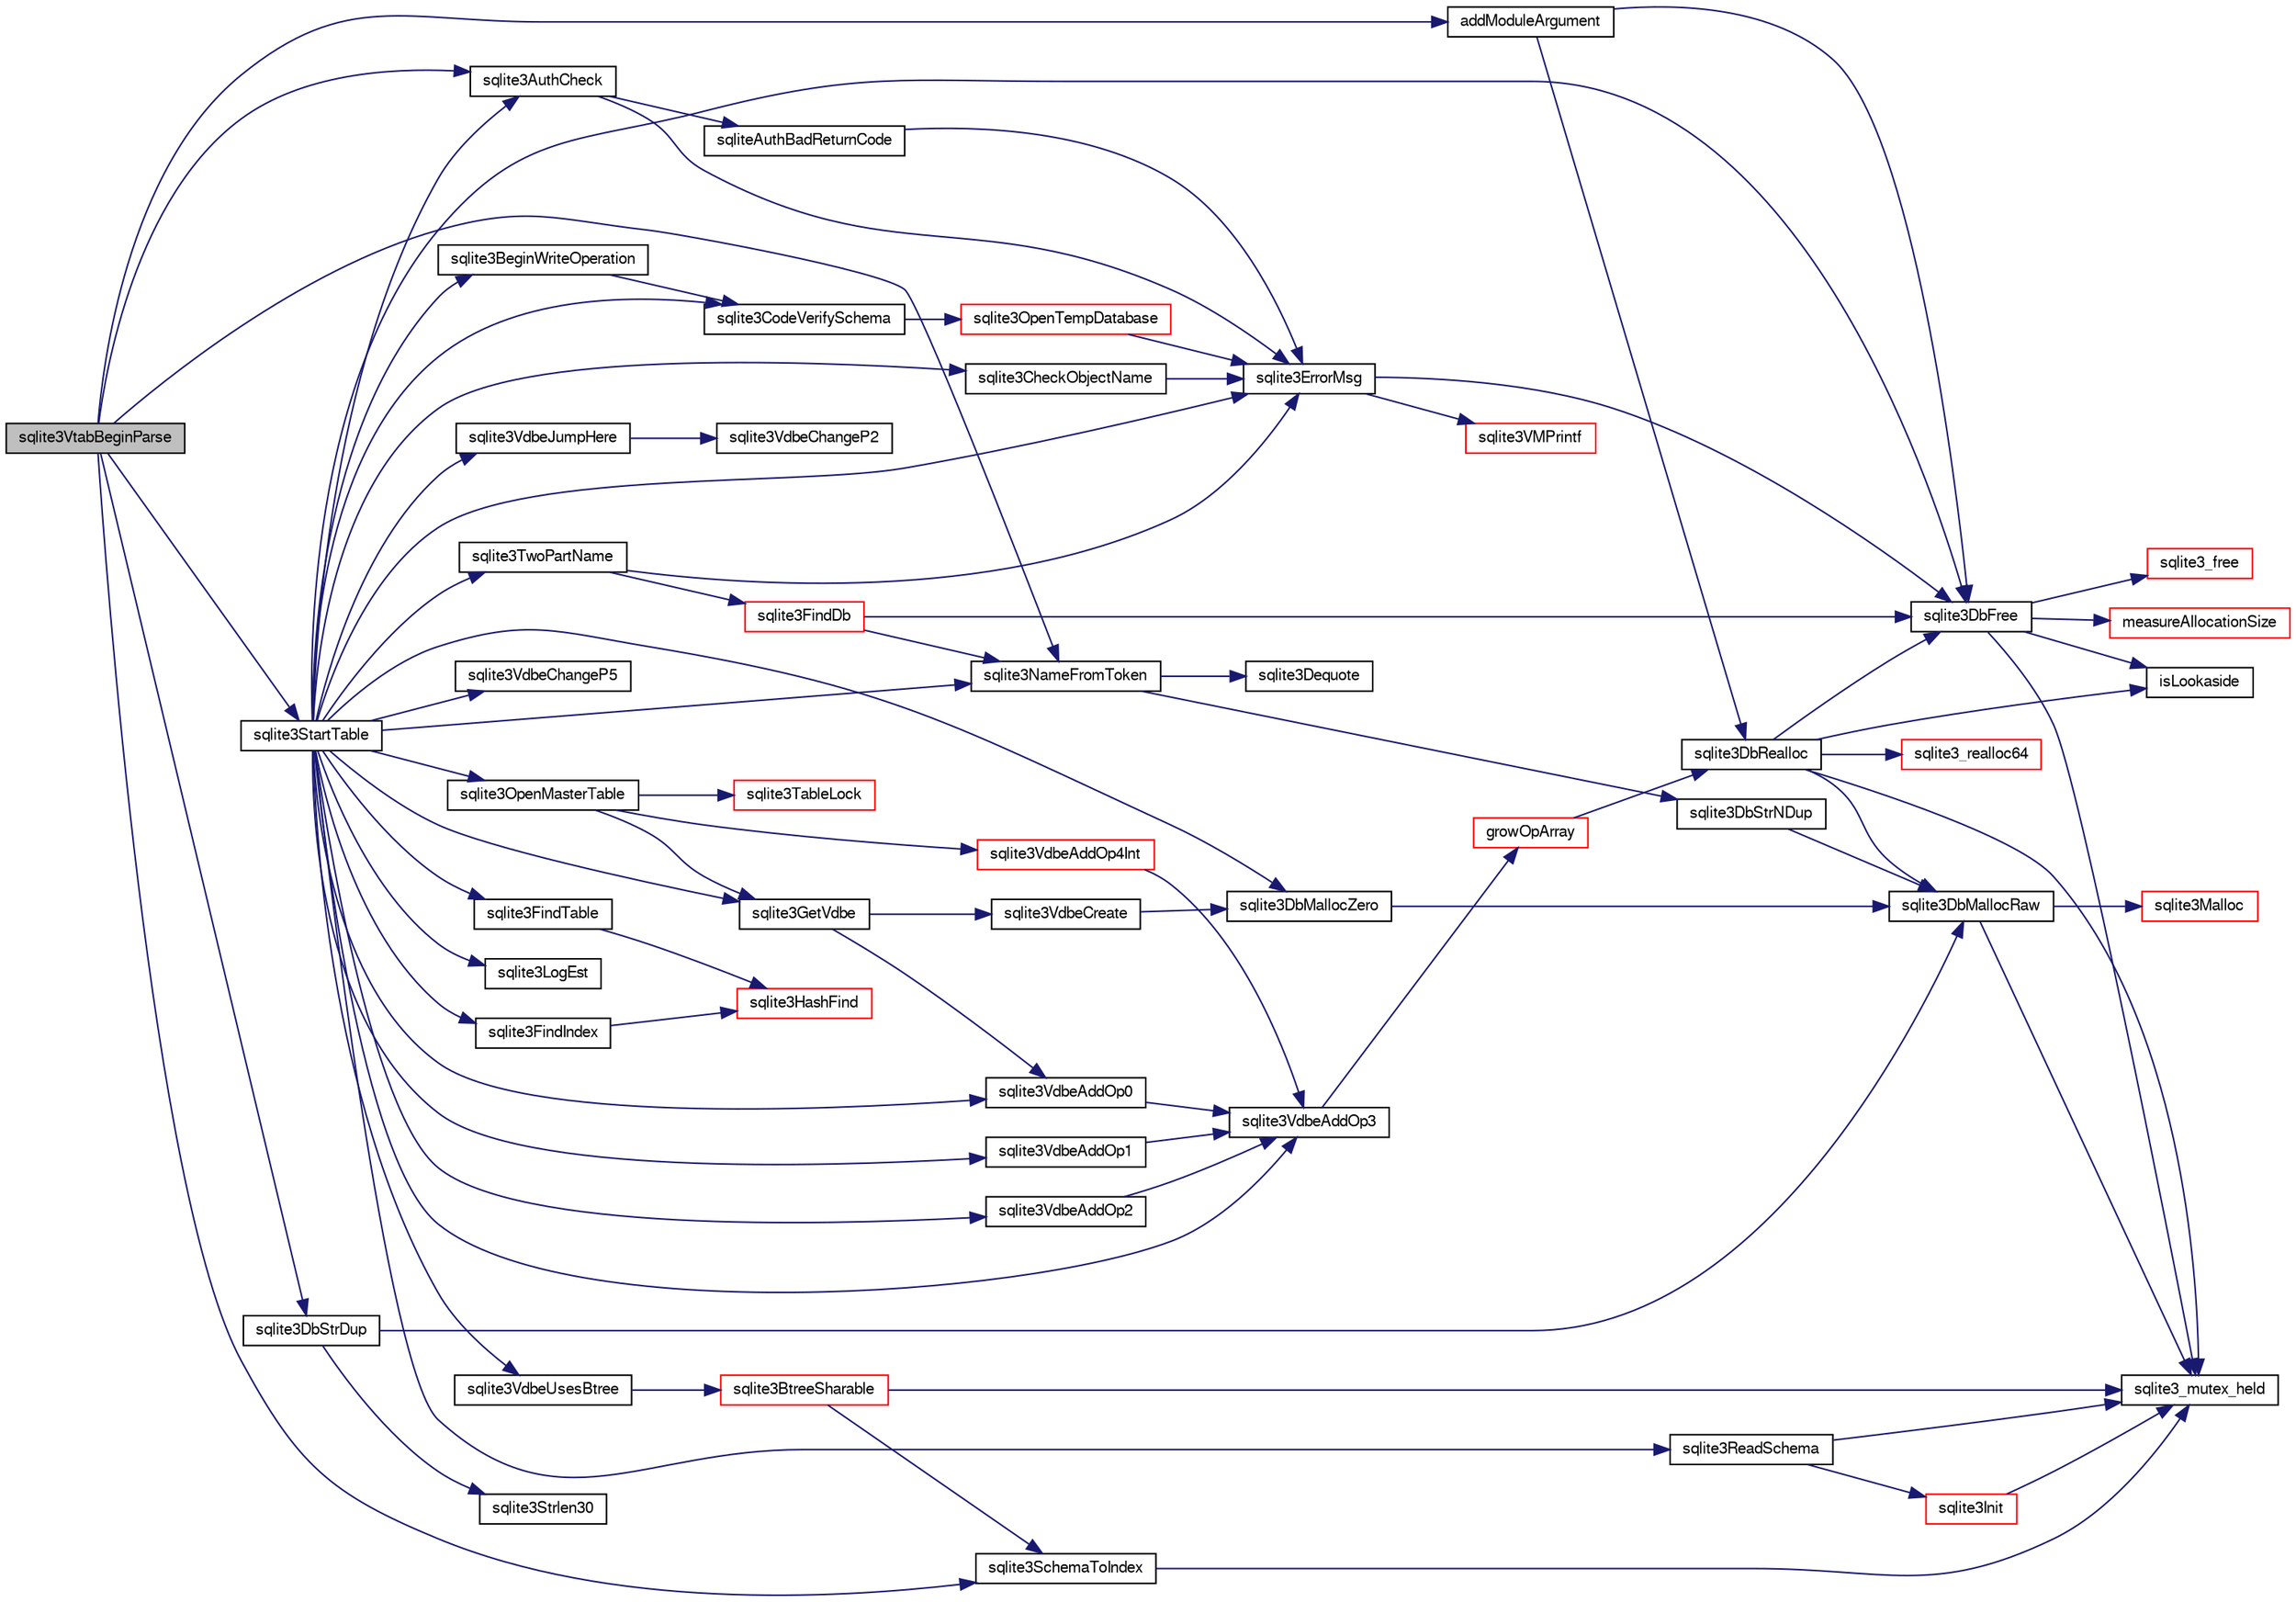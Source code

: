 digraph "sqlite3VtabBeginParse"
{
  edge [fontname="FreeSans",fontsize="10",labelfontname="FreeSans",labelfontsize="10"];
  node [fontname="FreeSans",fontsize="10",shape=record];
  rankdir="LR";
  Node800574 [label="sqlite3VtabBeginParse",height=0.2,width=0.4,color="black", fillcolor="grey75", style="filled", fontcolor="black"];
  Node800574 -> Node800575 [color="midnightblue",fontsize="10",style="solid",fontname="FreeSans"];
  Node800575 [label="sqlite3StartTable",height=0.2,width=0.4,color="black", fillcolor="white", style="filled",URL="$sqlite3_8c.html#af49b4395f39d9078a0dda2484c183012"];
  Node800575 -> Node800576 [color="midnightblue",fontsize="10",style="solid",fontname="FreeSans"];
  Node800576 [label="sqlite3TwoPartName",height=0.2,width=0.4,color="black", fillcolor="white", style="filled",URL="$sqlite3_8c.html#a49a9958462ebca9ad2acda672c8a6357"];
  Node800576 -> Node800577 [color="midnightblue",fontsize="10",style="solid",fontname="FreeSans"];
  Node800577 [label="sqlite3ErrorMsg",height=0.2,width=0.4,color="black", fillcolor="white", style="filled",URL="$sqlite3_8c.html#aee2798e173651adae0f9c85469f3457d"];
  Node800577 -> Node800578 [color="midnightblue",fontsize="10",style="solid",fontname="FreeSans"];
  Node800578 [label="sqlite3VMPrintf",height=0.2,width=0.4,color="red", fillcolor="white", style="filled",URL="$sqlite3_8c.html#a05535d0982ef06fbc2ee8195ebbae689"];
  Node800577 -> Node800586 [color="midnightblue",fontsize="10",style="solid",fontname="FreeSans"];
  Node800586 [label="sqlite3DbFree",height=0.2,width=0.4,color="black", fillcolor="white", style="filled",URL="$sqlite3_8c.html#ac70ab821a6607b4a1b909582dc37a069"];
  Node800586 -> Node800587 [color="midnightblue",fontsize="10",style="solid",fontname="FreeSans"];
  Node800587 [label="sqlite3_mutex_held",height=0.2,width=0.4,color="black", fillcolor="white", style="filled",URL="$sqlite3_8c.html#acf77da68932b6bc163c5e68547ecc3e7"];
  Node800586 -> Node800588 [color="midnightblue",fontsize="10",style="solid",fontname="FreeSans"];
  Node800588 [label="measureAllocationSize",height=0.2,width=0.4,color="red", fillcolor="white", style="filled",URL="$sqlite3_8c.html#a45731e644a22fdb756e2b6337224217a"];
  Node800586 -> Node800591 [color="midnightblue",fontsize="10",style="solid",fontname="FreeSans"];
  Node800591 [label="isLookaside",height=0.2,width=0.4,color="black", fillcolor="white", style="filled",URL="$sqlite3_8c.html#a770fa05ff9717b75e16f4d968a77b897"];
  Node800586 -> Node800592 [color="midnightblue",fontsize="10",style="solid",fontname="FreeSans"];
  Node800592 [label="sqlite3_free",height=0.2,width=0.4,color="red", fillcolor="white", style="filled",URL="$sqlite3_8c.html#a6552349e36a8a691af5487999ab09519"];
  Node800576 -> Node800860 [color="midnightblue",fontsize="10",style="solid",fontname="FreeSans"];
  Node800860 [label="sqlite3FindDb",height=0.2,width=0.4,color="red", fillcolor="white", style="filled",URL="$sqlite3_8c.html#aa24a00ff02dcb0883436718a1226d295"];
  Node800860 -> Node800861 [color="midnightblue",fontsize="10",style="solid",fontname="FreeSans"];
  Node800861 [label="sqlite3NameFromToken",height=0.2,width=0.4,color="black", fillcolor="white", style="filled",URL="$sqlite3_8c.html#a6ba4248ee912d7f5a7a898c5ae46e808"];
  Node800861 -> Node800845 [color="midnightblue",fontsize="10",style="solid",fontname="FreeSans"];
  Node800845 [label="sqlite3DbStrNDup",height=0.2,width=0.4,color="black", fillcolor="white", style="filled",URL="$sqlite3_8c.html#a48e8c757f70cba60fe83ce00ad8de713"];
  Node800845 -> Node800598 [color="midnightblue",fontsize="10",style="solid",fontname="FreeSans"];
  Node800598 [label="sqlite3DbMallocRaw",height=0.2,width=0.4,color="black", fillcolor="white", style="filled",URL="$sqlite3_8c.html#abbe8be0cf7175e11ddc3e2218fad924e"];
  Node800598 -> Node800587 [color="midnightblue",fontsize="10",style="solid",fontname="FreeSans"];
  Node800598 -> Node800599 [color="midnightblue",fontsize="10",style="solid",fontname="FreeSans"];
  Node800599 [label="sqlite3Malloc",height=0.2,width=0.4,color="red", fillcolor="white", style="filled",URL="$sqlite3_8c.html#a361a2eaa846b1885f123abe46f5d8b2b"];
  Node800861 -> Node800846 [color="midnightblue",fontsize="10",style="solid",fontname="FreeSans"];
  Node800846 [label="sqlite3Dequote",height=0.2,width=0.4,color="black", fillcolor="white", style="filled",URL="$sqlite3_8c.html#a7b0ccb71d60de662cbb09755454dee5d"];
  Node800860 -> Node800586 [color="midnightblue",fontsize="10",style="solid",fontname="FreeSans"];
  Node800575 -> Node800577 [color="midnightblue",fontsize="10",style="solid",fontname="FreeSans"];
  Node800575 -> Node800861 [color="midnightblue",fontsize="10",style="solid",fontname="FreeSans"];
  Node800575 -> Node800863 [color="midnightblue",fontsize="10",style="solid",fontname="FreeSans"];
  Node800863 [label="sqlite3CheckObjectName",height=0.2,width=0.4,color="black", fillcolor="white", style="filled",URL="$sqlite3_8c.html#a28c91f6ea4120126e5af1e807593aaf9"];
  Node800863 -> Node800577 [color="midnightblue",fontsize="10",style="solid",fontname="FreeSans"];
  Node800575 -> Node800864 [color="midnightblue",fontsize="10",style="solid",fontname="FreeSans"];
  Node800864 [label="sqlite3AuthCheck",height=0.2,width=0.4,color="black", fillcolor="white", style="filled",URL="$sqlite3_8c.html#a83c75b8b7aa1c35301005be7ff1a8582"];
  Node800864 -> Node800577 [color="midnightblue",fontsize="10",style="solid",fontname="FreeSans"];
  Node800864 -> Node800865 [color="midnightblue",fontsize="10",style="solid",fontname="FreeSans"];
  Node800865 [label="sqliteAuthBadReturnCode",height=0.2,width=0.4,color="black", fillcolor="white", style="filled",URL="$sqlite3_8c.html#ad8fdda3ef346903a89e24dd825642bc1"];
  Node800865 -> Node800577 [color="midnightblue",fontsize="10",style="solid",fontname="FreeSans"];
  Node800575 -> Node800866 [color="midnightblue",fontsize="10",style="solid",fontname="FreeSans"];
  Node800866 [label="sqlite3ReadSchema",height=0.2,width=0.4,color="black", fillcolor="white", style="filled",URL="$sqlite3_8c.html#ac41a97f30334f7d35b2b5713097eca90"];
  Node800866 -> Node800587 [color="midnightblue",fontsize="10",style="solid",fontname="FreeSans"];
  Node800866 -> Node800867 [color="midnightblue",fontsize="10",style="solid",fontname="FreeSans"];
  Node800867 [label="sqlite3Init",height=0.2,width=0.4,color="red", fillcolor="white", style="filled",URL="$sqlite3_8c.html#aed74e3dc765631a833f522f425ff5a48"];
  Node800867 -> Node800587 [color="midnightblue",fontsize="10",style="solid",fontname="FreeSans"];
  Node800575 -> Node800920 [color="midnightblue",fontsize="10",style="solid",fontname="FreeSans"];
  Node800920 [label="sqlite3FindTable",height=0.2,width=0.4,color="black", fillcolor="white", style="filled",URL="$sqlite3_8c.html#afa51dbee6173bf3a8a3df76b07cea789"];
  Node800920 -> Node800919 [color="midnightblue",fontsize="10",style="solid",fontname="FreeSans"];
  Node800919 [label="sqlite3HashFind",height=0.2,width=0.4,color="red", fillcolor="white", style="filled",URL="$sqlite3_8c.html#a8ca124229470a66b4c9c141ded48e2aa"];
  Node800575 -> Node801541 [color="midnightblue",fontsize="10",style="solid",fontname="FreeSans"];
  Node801541 [label="sqlite3CodeVerifySchema",height=0.2,width=0.4,color="black", fillcolor="white", style="filled",URL="$sqlite3_8c.html#ad9d8708d96f8416ec59ebf41c57000f9"];
  Node801541 -> Node801542 [color="midnightblue",fontsize="10",style="solid",fontname="FreeSans"];
  Node801542 [label="sqlite3OpenTempDatabase",height=0.2,width=0.4,color="red", fillcolor="white", style="filled",URL="$sqlite3_8c.html#aaf3088380b731428b72d3b5777f93755"];
  Node801542 -> Node800577 [color="midnightblue",fontsize="10",style="solid",fontname="FreeSans"];
  Node800575 -> Node800918 [color="midnightblue",fontsize="10",style="solid",fontname="FreeSans"];
  Node800918 [label="sqlite3FindIndex",height=0.2,width=0.4,color="black", fillcolor="white", style="filled",URL="$sqlite3_8c.html#a79fb99db8d0f914bb72dd374ae088512"];
  Node800918 -> Node800919 [color="midnightblue",fontsize="10",style="solid",fontname="FreeSans"];
  Node800575 -> Node800792 [color="midnightblue",fontsize="10",style="solid",fontname="FreeSans"];
  Node800792 [label="sqlite3DbMallocZero",height=0.2,width=0.4,color="black", fillcolor="white", style="filled",URL="$sqlite3_8c.html#a49cfebac9d6067a03442c92af73f33e4"];
  Node800792 -> Node800598 [color="midnightblue",fontsize="10",style="solid",fontname="FreeSans"];
  Node800575 -> Node801438 [color="midnightblue",fontsize="10",style="solid",fontname="FreeSans"];
  Node801438 [label="sqlite3LogEst",height=0.2,width=0.4,color="black", fillcolor="white", style="filled",URL="$sqlite3_8c.html#a14c7d015bfd3d4a869739b9e6139c84f"];
  Node800575 -> Node801543 [color="midnightblue",fontsize="10",style="solid",fontname="FreeSans"];
  Node801543 [label="sqlite3GetVdbe",height=0.2,width=0.4,color="black", fillcolor="white", style="filled",URL="$sqlite3_8c.html#a76b721dcd00b0587308547594cb6c1f4"];
  Node801543 -> Node801544 [color="midnightblue",fontsize="10",style="solid",fontname="FreeSans"];
  Node801544 [label="sqlite3VdbeCreate",height=0.2,width=0.4,color="black", fillcolor="white", style="filled",URL="$sqlite3_8c.html#a7778fbbc1a7b677f680ce0afc44a88e2"];
  Node801544 -> Node800792 [color="midnightblue",fontsize="10",style="solid",fontname="FreeSans"];
  Node801543 -> Node801545 [color="midnightblue",fontsize="10",style="solid",fontname="FreeSans"];
  Node801545 [label="sqlite3VdbeAddOp0",height=0.2,width=0.4,color="black", fillcolor="white", style="filled",URL="$sqlite3_8c.html#a0aefd237fc1d629f3a3d3d454ced408a"];
  Node801545 -> Node801546 [color="midnightblue",fontsize="10",style="solid",fontname="FreeSans"];
  Node801546 [label="sqlite3VdbeAddOp3",height=0.2,width=0.4,color="black", fillcolor="white", style="filled",URL="$sqlite3_8c.html#a29b4560b019211a73e1478cec7468345"];
  Node801546 -> Node801547 [color="midnightblue",fontsize="10",style="solid",fontname="FreeSans"];
  Node801547 [label="growOpArray",height=0.2,width=0.4,color="red", fillcolor="white", style="filled",URL="$sqlite3_8c.html#adb00b9ead01ffe0d757d5a6d0853ada5"];
  Node801547 -> Node800597 [color="midnightblue",fontsize="10",style="solid",fontname="FreeSans"];
  Node800597 [label="sqlite3DbRealloc",height=0.2,width=0.4,color="black", fillcolor="white", style="filled",URL="$sqlite3_8c.html#ae028f4902a9d29bcaf310ff289ee87dc"];
  Node800597 -> Node800587 [color="midnightblue",fontsize="10",style="solid",fontname="FreeSans"];
  Node800597 -> Node800598 [color="midnightblue",fontsize="10",style="solid",fontname="FreeSans"];
  Node800597 -> Node800591 [color="midnightblue",fontsize="10",style="solid",fontname="FreeSans"];
  Node800597 -> Node800586 [color="midnightblue",fontsize="10",style="solid",fontname="FreeSans"];
  Node800597 -> Node800604 [color="midnightblue",fontsize="10",style="solid",fontname="FreeSans"];
  Node800604 [label="sqlite3_realloc64",height=0.2,width=0.4,color="red", fillcolor="white", style="filled",URL="$sqlite3_8c.html#a3765a714077ee547e811034236dc9ecd"];
  Node800575 -> Node801548 [color="midnightblue",fontsize="10",style="solid",fontname="FreeSans"];
  Node801548 [label="sqlite3BeginWriteOperation",height=0.2,width=0.4,color="black", fillcolor="white", style="filled",URL="$sqlite3_8c.html#a21b1b811bbe305f922244f8913c87f10"];
  Node801548 -> Node801541 [color="midnightblue",fontsize="10",style="solid",fontname="FreeSans"];
  Node800575 -> Node801545 [color="midnightblue",fontsize="10",style="solid",fontname="FreeSans"];
  Node800575 -> Node801546 [color="midnightblue",fontsize="10",style="solid",fontname="FreeSans"];
  Node800575 -> Node801549 [color="midnightblue",fontsize="10",style="solid",fontname="FreeSans"];
  Node801549 [label="sqlite3VdbeUsesBtree",height=0.2,width=0.4,color="black", fillcolor="white", style="filled",URL="$sqlite3_8c.html#a95cb3cf0008fee0974865f32442950af"];
  Node801549 -> Node801550 [color="midnightblue",fontsize="10",style="solid",fontname="FreeSans"];
  Node801550 [label="sqlite3BtreeSharable",height=0.2,width=0.4,color="red", fillcolor="white", style="filled",URL="$sqlite3_8c.html#a5b815bbd21dfdfd027b08cf35afa94f6"];
  Node801550 -> Node800587 [color="midnightblue",fontsize="10",style="solid",fontname="FreeSans"];
  Node801550 -> Node801509 [color="midnightblue",fontsize="10",style="solid",fontname="FreeSans"];
  Node801509 [label="sqlite3SchemaToIndex",height=0.2,width=0.4,color="black", fillcolor="white", style="filled",URL="$sqlite3_8c.html#ad9ef77a42022f1f8c8ab71b5761f5134"];
  Node801509 -> Node800587 [color="midnightblue",fontsize="10",style="solid",fontname="FreeSans"];
  Node800575 -> Node801551 [color="midnightblue",fontsize="10",style="solid",fontname="FreeSans"];
  Node801551 [label="sqlite3VdbeAddOp1",height=0.2,width=0.4,color="black", fillcolor="white", style="filled",URL="$sqlite3_8c.html#a6207112b1851d7e7d76e887ef6d72d5a"];
  Node801551 -> Node801546 [color="midnightblue",fontsize="10",style="solid",fontname="FreeSans"];
  Node800575 -> Node801552 [color="midnightblue",fontsize="10",style="solid",fontname="FreeSans"];
  Node801552 [label="sqlite3VdbeAddOp2",height=0.2,width=0.4,color="black", fillcolor="white", style="filled",URL="$sqlite3_8c.html#ae87204d7b069da19e4db0404c6deaae5"];
  Node801552 -> Node801546 [color="midnightblue",fontsize="10",style="solid",fontname="FreeSans"];
  Node800575 -> Node801553 [color="midnightblue",fontsize="10",style="solid",fontname="FreeSans"];
  Node801553 [label="sqlite3VdbeJumpHere",height=0.2,width=0.4,color="black", fillcolor="white", style="filled",URL="$sqlite3_8c.html#a95562175c9105ba0abe1d4dc6f8a39d4"];
  Node801553 -> Node801554 [color="midnightblue",fontsize="10",style="solid",fontname="FreeSans"];
  Node801554 [label="sqlite3VdbeChangeP2",height=0.2,width=0.4,color="black", fillcolor="white", style="filled",URL="$sqlite3_8c.html#aaf43838cdd2fd0e5e834e2ef214ab26c"];
  Node800575 -> Node801555 [color="midnightblue",fontsize="10",style="solid",fontname="FreeSans"];
  Node801555 [label="sqlite3OpenMasterTable",height=0.2,width=0.4,color="black", fillcolor="white", style="filled",URL="$sqlite3_8c.html#af09834781ee193f5fe2dc60117210695"];
  Node801555 -> Node801543 [color="midnightblue",fontsize="10",style="solid",fontname="FreeSans"];
  Node801555 -> Node801556 [color="midnightblue",fontsize="10",style="solid",fontname="FreeSans"];
  Node801556 [label="sqlite3TableLock",height=0.2,width=0.4,color="red", fillcolor="white", style="filled",URL="$sqlite3_8c.html#a13be5e81f379c515f270f6f2a3bb63a7"];
  Node801555 -> Node801557 [color="midnightblue",fontsize="10",style="solid",fontname="FreeSans"];
  Node801557 [label="sqlite3VdbeAddOp4Int",height=0.2,width=0.4,color="red", fillcolor="white", style="filled",URL="$sqlite3_8c.html#afff63410071bb7015a6392d8a7704b43"];
  Node801557 -> Node801546 [color="midnightblue",fontsize="10",style="solid",fontname="FreeSans"];
  Node800575 -> Node801559 [color="midnightblue",fontsize="10",style="solid",fontname="FreeSans"];
  Node801559 [label="sqlite3VdbeChangeP5",height=0.2,width=0.4,color="black", fillcolor="white", style="filled",URL="$sqlite3_8c.html#a4dde2e4087eda945511b05d667050740"];
  Node800575 -> Node800586 [color="midnightblue",fontsize="10",style="solid",fontname="FreeSans"];
  Node800574 -> Node801509 [color="midnightblue",fontsize="10",style="solid",fontname="FreeSans"];
  Node800574 -> Node801560 [color="midnightblue",fontsize="10",style="solid",fontname="FreeSans"];
  Node801560 [label="addModuleArgument",height=0.2,width=0.4,color="black", fillcolor="white", style="filled",URL="$sqlite3_8c.html#a3020ed4a4b05f9a18e8ab695a182ce92"];
  Node801560 -> Node800597 [color="midnightblue",fontsize="10",style="solid",fontname="FreeSans"];
  Node801560 -> Node800586 [color="midnightblue",fontsize="10",style="solid",fontname="FreeSans"];
  Node800574 -> Node800861 [color="midnightblue",fontsize="10",style="solid",fontname="FreeSans"];
  Node800574 -> Node801157 [color="midnightblue",fontsize="10",style="solid",fontname="FreeSans"];
  Node801157 [label="sqlite3DbStrDup",height=0.2,width=0.4,color="black", fillcolor="white", style="filled",URL="$sqlite3_8c.html#a0ec4772ee6de7316ecd1e6cabb1beeef"];
  Node801157 -> Node800666 [color="midnightblue",fontsize="10",style="solid",fontname="FreeSans"];
  Node800666 [label="sqlite3Strlen30",height=0.2,width=0.4,color="black", fillcolor="white", style="filled",URL="$sqlite3_8c.html#a3dcd80ba41f1a308193dee74857b62a7"];
  Node801157 -> Node800598 [color="midnightblue",fontsize="10",style="solid",fontname="FreeSans"];
  Node800574 -> Node800864 [color="midnightblue",fontsize="10",style="solid",fontname="FreeSans"];
}
